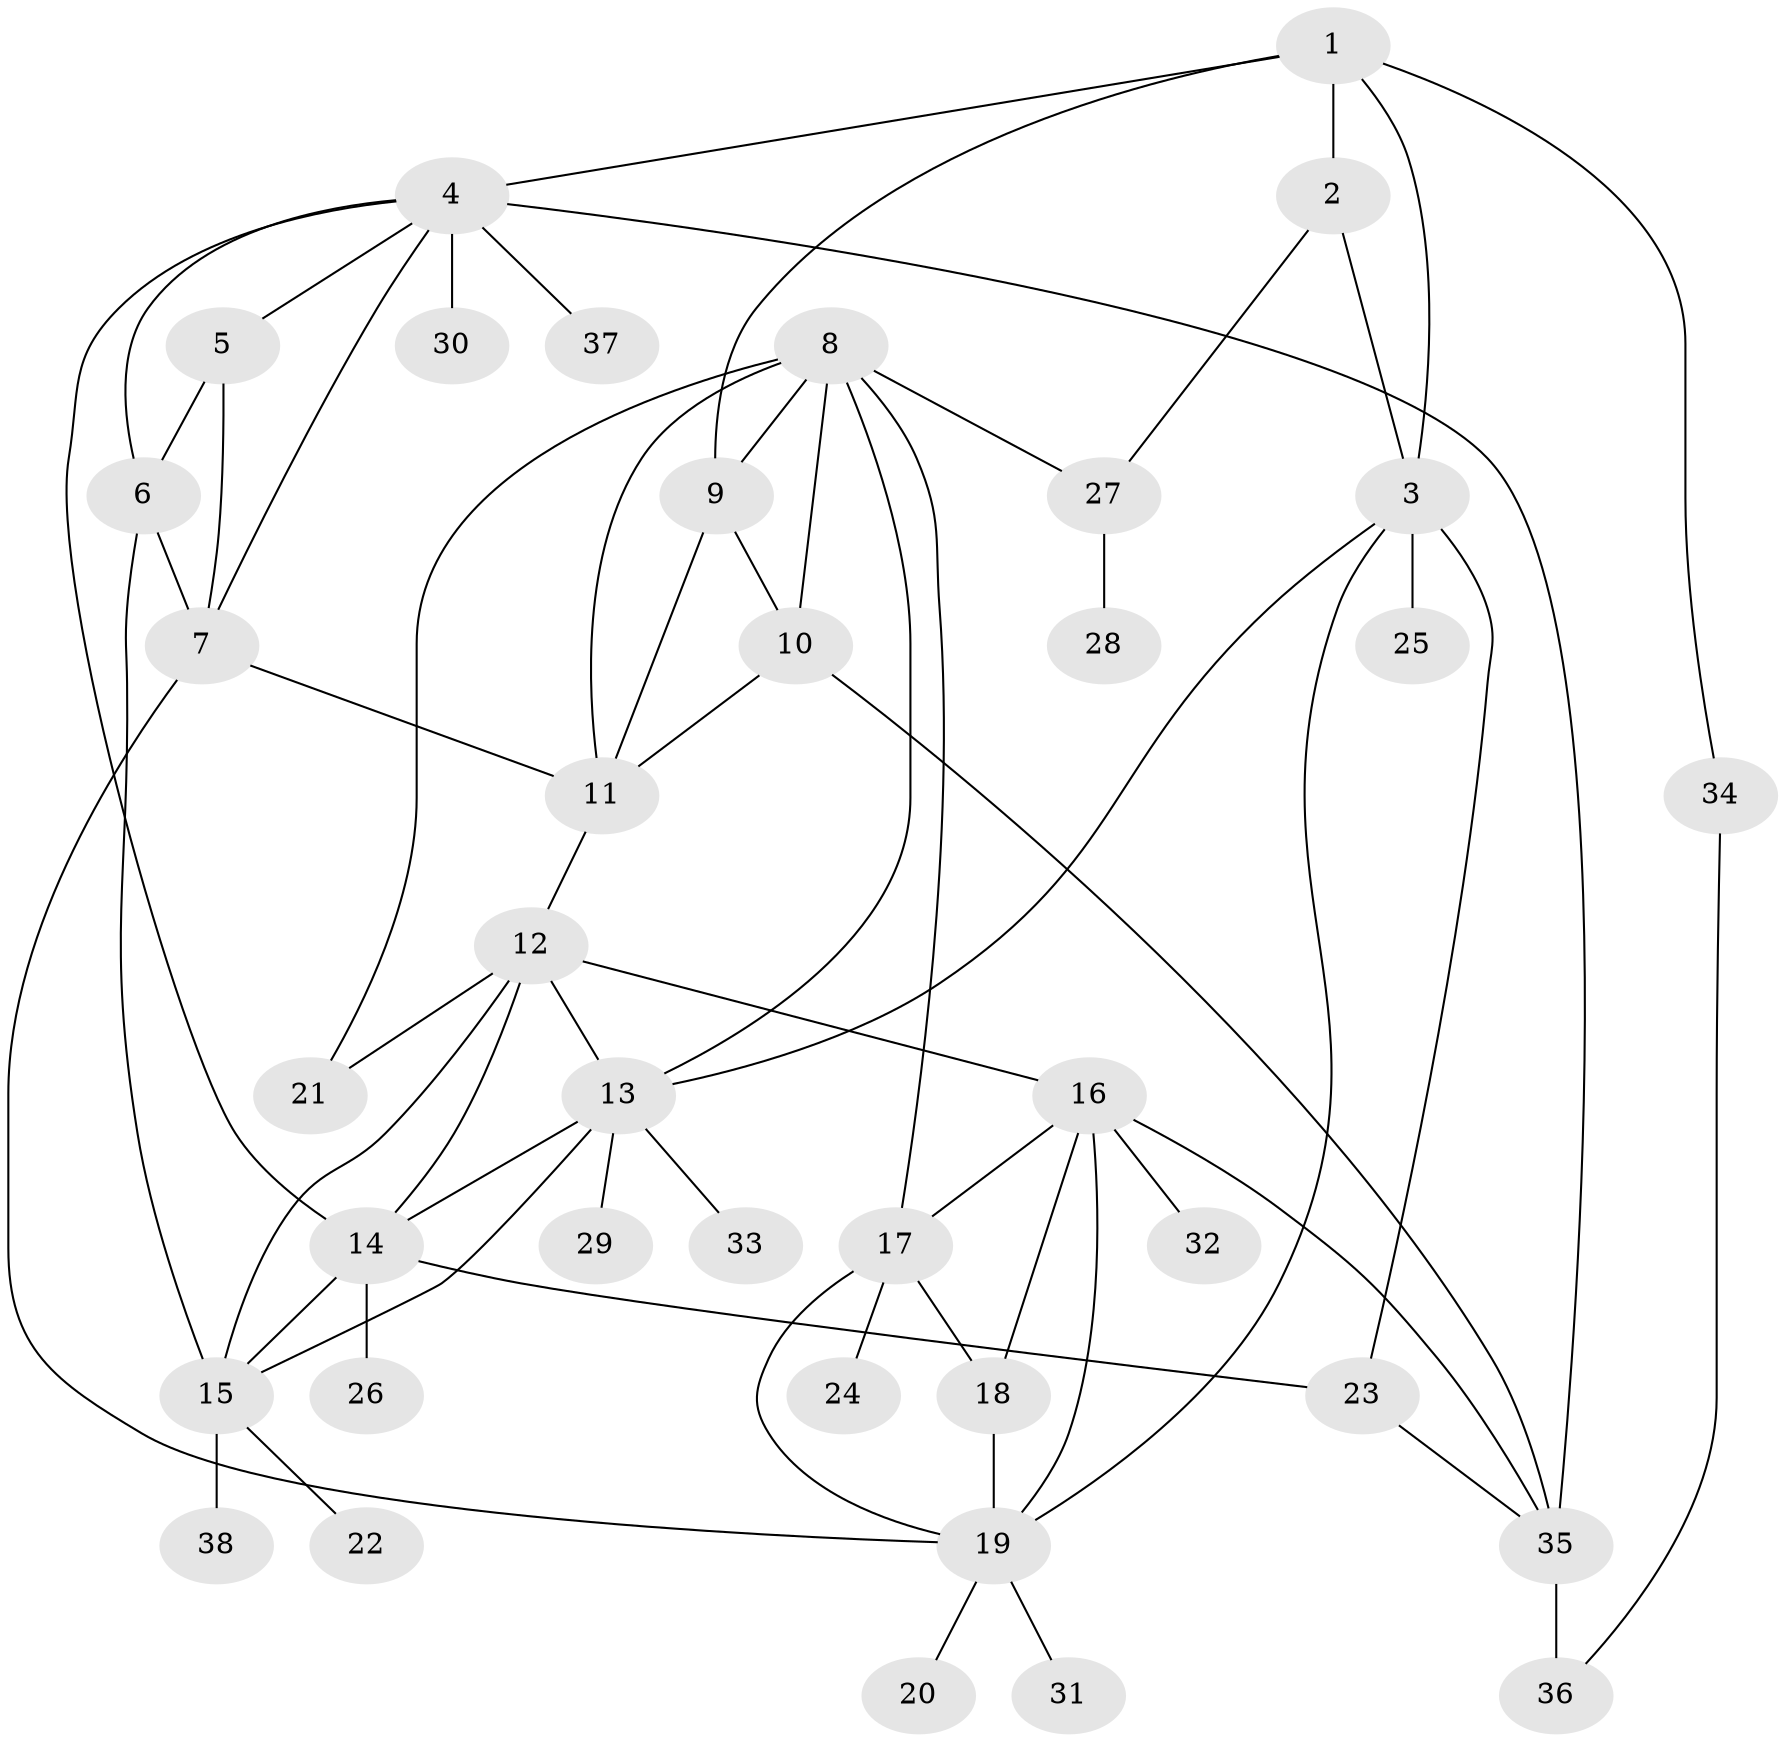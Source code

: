 // original degree distribution, {3: 0.03260869565217391, 6: 0.043478260869565216, 7: 0.03260869565217391, 8: 0.05434782608695652, 10: 0.021739130434782608, 4: 0.03260869565217391, 5: 0.03260869565217391, 9: 0.010869565217391304, 11: 0.010869565217391304, 2: 0.15217391304347827, 1: 0.5760869565217391}
// Generated by graph-tools (version 1.1) at 2025/52/03/04/25 22:52:32]
// undirected, 38 vertices, 65 edges
graph export_dot {
  node [color=gray90,style=filled];
  1;
  2;
  3;
  4;
  5;
  6;
  7;
  8;
  9;
  10;
  11;
  12;
  13;
  14;
  15;
  16;
  17;
  18;
  19;
  20;
  21;
  22;
  23;
  24;
  25;
  26;
  27;
  28;
  29;
  30;
  31;
  32;
  33;
  34;
  35;
  36;
  37;
  38;
  1 -- 2 [weight=2.0];
  1 -- 3 [weight=2.0];
  1 -- 4 [weight=1.0];
  1 -- 9 [weight=1.0];
  1 -- 34 [weight=1.0];
  2 -- 3 [weight=1.0];
  2 -- 27 [weight=1.0];
  3 -- 13 [weight=1.0];
  3 -- 19 [weight=1.0];
  3 -- 23 [weight=1.0];
  3 -- 25 [weight=1.0];
  4 -- 5 [weight=1.0];
  4 -- 6 [weight=1.0];
  4 -- 7 [weight=1.0];
  4 -- 14 [weight=1.0];
  4 -- 30 [weight=1.0];
  4 -- 35 [weight=1.0];
  4 -- 37 [weight=2.0];
  5 -- 6 [weight=1.0];
  5 -- 7 [weight=1.0];
  6 -- 7 [weight=3.0];
  6 -- 15 [weight=1.0];
  7 -- 11 [weight=1.0];
  7 -- 19 [weight=1.0];
  8 -- 9 [weight=1.0];
  8 -- 10 [weight=6.0];
  8 -- 11 [weight=1.0];
  8 -- 13 [weight=1.0];
  8 -- 17 [weight=1.0];
  8 -- 21 [weight=1.0];
  8 -- 27 [weight=1.0];
  9 -- 10 [weight=1.0];
  9 -- 11 [weight=1.0];
  10 -- 11 [weight=1.0];
  10 -- 35 [weight=1.0];
  11 -- 12 [weight=1.0];
  12 -- 13 [weight=1.0];
  12 -- 14 [weight=1.0];
  12 -- 15 [weight=1.0];
  12 -- 16 [weight=1.0];
  12 -- 21 [weight=3.0];
  13 -- 14 [weight=1.0];
  13 -- 15 [weight=1.0];
  13 -- 29 [weight=1.0];
  13 -- 33 [weight=1.0];
  14 -- 15 [weight=1.0];
  14 -- 23 [weight=1.0];
  14 -- 26 [weight=5.0];
  15 -- 22 [weight=1.0];
  15 -- 38 [weight=2.0];
  16 -- 17 [weight=1.0];
  16 -- 18 [weight=3.0];
  16 -- 19 [weight=1.0];
  16 -- 32 [weight=1.0];
  16 -- 35 [weight=1.0];
  17 -- 18 [weight=1.0];
  17 -- 19 [weight=1.0];
  17 -- 24 [weight=1.0];
  18 -- 19 [weight=1.0];
  19 -- 20 [weight=1.0];
  19 -- 31 [weight=1.0];
  23 -- 35 [weight=1.0];
  27 -- 28 [weight=3.0];
  34 -- 36 [weight=1.0];
  35 -- 36 [weight=2.0];
}

